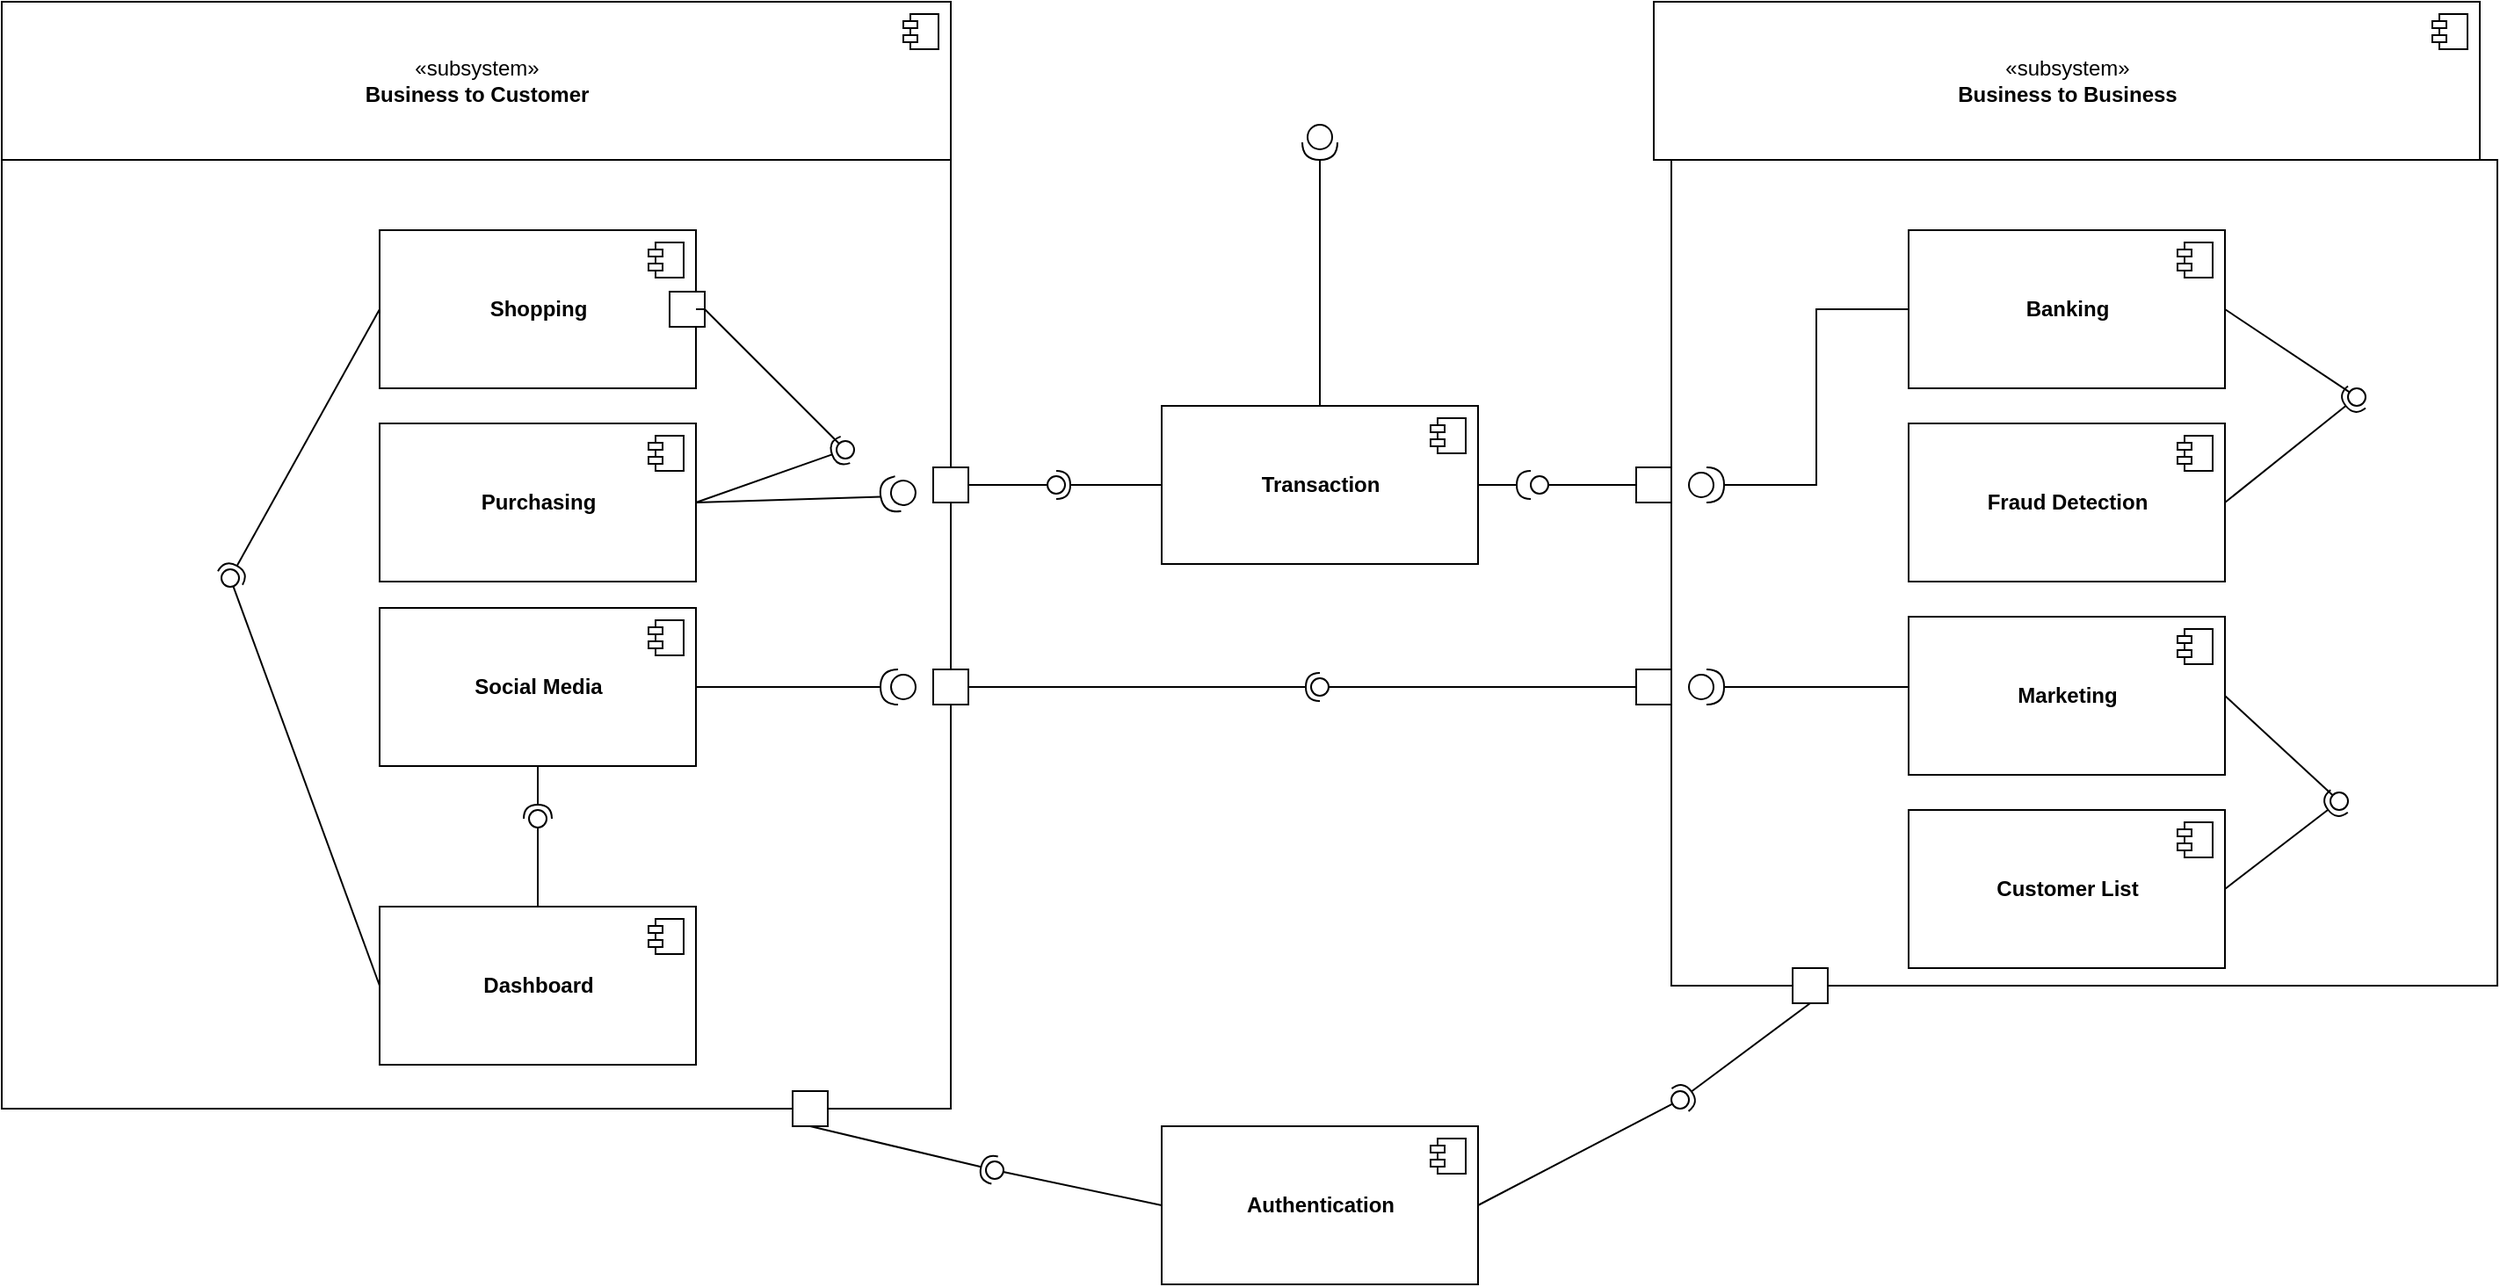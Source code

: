 <mxfile version="13.9.9" type="device"><diagram name="Page-1" id="e7e014a7-5840-1c2e-5031-d8a46d1fe8dd"><mxGraphModel dx="1422" dy="822" grid="1" gridSize="10" guides="1" tooltips="1" connect="1" arrows="1" fold="1" page="1" pageScale="1" pageWidth="1169" pageHeight="826" background="#ffffff" math="0" shadow="0"><root><mxCell id="0"/><mxCell id="1" parent="0"/><mxCell id="i81zHbJNCr-2gxilsnUM-1" value="«subsystem»&lt;br&gt;&lt;b&gt;Business to Customer&lt;/b&gt;" style="html=1;dropTarget=0;" parent="1" vertex="1"><mxGeometry x="150" y="90" width="540" height="90" as="geometry"/></mxCell><mxCell id="i81zHbJNCr-2gxilsnUM-2" value="" style="shape=module;jettyWidth=8;jettyHeight=4;" parent="i81zHbJNCr-2gxilsnUM-1" vertex="1"><mxGeometry x="1" width="20" height="20" relative="1" as="geometry"><mxPoint x="-27" y="7" as="offset"/></mxGeometry></mxCell><mxCell id="i81zHbJNCr-2gxilsnUM-3" value="" style="whiteSpace=wrap;html=1;aspect=fixed;" parent="1" vertex="1"><mxGeometry x="150" y="180" width="540" height="540" as="geometry"/></mxCell><mxCell id="i81zHbJNCr-2gxilsnUM-5" value="&lt;b&gt;Shopping&lt;/b&gt;" style="html=1;dropTarget=0;" parent="1" vertex="1"><mxGeometry x="365" y="220" width="180" height="90" as="geometry"/></mxCell><mxCell id="i81zHbJNCr-2gxilsnUM-6" value="" style="shape=module;jettyWidth=8;jettyHeight=4;" parent="i81zHbJNCr-2gxilsnUM-5" vertex="1"><mxGeometry x="1" width="20" height="20" relative="1" as="geometry"><mxPoint x="-27" y="7" as="offset"/></mxGeometry></mxCell><mxCell id="i81zHbJNCr-2gxilsnUM-7" value="&lt;b&gt;Purchasing&lt;/b&gt;" style="html=1;dropTarget=0;" parent="1" vertex="1"><mxGeometry x="365" y="330" width="180" height="90" as="geometry"/></mxCell><mxCell id="i81zHbJNCr-2gxilsnUM-8" value="" style="shape=module;jettyWidth=8;jettyHeight=4;" parent="i81zHbJNCr-2gxilsnUM-7" vertex="1"><mxGeometry x="1" width="20" height="20" relative="1" as="geometry"><mxPoint x="-27" y="7" as="offset"/></mxGeometry></mxCell><mxCell id="i81zHbJNCr-2gxilsnUM-9" value="&lt;b&gt;Social Media&lt;/b&gt;" style="html=1;dropTarget=0;" parent="1" vertex="1"><mxGeometry x="365" y="435" width="180" height="90" as="geometry"/></mxCell><mxCell id="i81zHbJNCr-2gxilsnUM-10" value="" style="shape=module;jettyWidth=8;jettyHeight=4;" parent="i81zHbJNCr-2gxilsnUM-9" vertex="1"><mxGeometry x="1" width="20" height="20" relative="1" as="geometry"><mxPoint x="-27" y="7" as="offset"/></mxGeometry></mxCell><mxCell id="i81zHbJNCr-2gxilsnUM-11" value="" style="rounded=0;orthogonalLoop=1;jettySize=auto;html=1;endArrow=none;endFill=0;exitX=1;exitY=0.5;exitDx=0;exitDy=0;" parent="1" source="i81zHbJNCr-2gxilsnUM-75" target="i81zHbJNCr-2gxilsnUM-13" edge="1"><mxGeometry relative="1" as="geometry"><mxPoint x="610" y="345" as="sourcePoint"/></mxGeometry></mxCell><mxCell id="i81zHbJNCr-2gxilsnUM-12" value="" style="rounded=0;orthogonalLoop=1;jettySize=auto;html=1;endArrow=halfCircle;endFill=0;entryX=0.5;entryY=0.5;entryDx=0;entryDy=0;endSize=6;strokeWidth=1;exitX=1;exitY=0.5;exitDx=0;exitDy=0;" parent="1" source="i81zHbJNCr-2gxilsnUM-7" target="i81zHbJNCr-2gxilsnUM-13" edge="1"><mxGeometry relative="1" as="geometry"><mxPoint x="650" y="345" as="sourcePoint"/></mxGeometry></mxCell><mxCell id="i81zHbJNCr-2gxilsnUM-13" value="" style="ellipse;whiteSpace=wrap;html=1;fontFamily=Helvetica;fontSize=12;fontColor=#000000;align=center;strokeColor=#000000;fillColor=#ffffff;points=[];aspect=fixed;resizable=0;" parent="1" vertex="1"><mxGeometry x="625" y="340" width="10" height="10" as="geometry"/></mxCell><mxCell id="i81zHbJNCr-2gxilsnUM-19" value="&lt;b&gt;Transaction&lt;/b&gt;" style="html=1;dropTarget=0;" parent="1" vertex="1"><mxGeometry x="810" y="320" width="180" height="90" as="geometry"/></mxCell><mxCell id="i81zHbJNCr-2gxilsnUM-20" value="" style="shape=module;jettyWidth=8;jettyHeight=4;" parent="i81zHbJNCr-2gxilsnUM-19" vertex="1"><mxGeometry x="1" width="20" height="20" relative="1" as="geometry"><mxPoint x="-27" y="7" as="offset"/></mxGeometry></mxCell><mxCell id="i81zHbJNCr-2gxilsnUM-21" value="" style="rounded=0;orthogonalLoop=1;jettySize=auto;html=1;endArrow=none;endFill=0;exitX=1;exitY=0.5;exitDx=0;exitDy=0;" parent="1" source="i81zHbJNCr-2gxilsnUM-25" target="i81zHbJNCr-2gxilsnUM-23" edge="1"><mxGeometry relative="1" as="geometry"><mxPoint x="730" y="365" as="sourcePoint"/></mxGeometry></mxCell><mxCell id="i81zHbJNCr-2gxilsnUM-22" value="" style="rounded=0;orthogonalLoop=1;jettySize=auto;html=1;endArrow=halfCircle;endFill=0;entryX=0.5;entryY=0.5;entryDx=0;entryDy=0;endSize=6;strokeWidth=1;exitX=0;exitY=0.5;exitDx=0;exitDy=0;" parent="1" source="i81zHbJNCr-2gxilsnUM-19" target="i81zHbJNCr-2gxilsnUM-23" edge="1"><mxGeometry relative="1" as="geometry"><mxPoint x="770" y="365" as="sourcePoint"/></mxGeometry></mxCell><mxCell id="i81zHbJNCr-2gxilsnUM-23" value="" style="ellipse;whiteSpace=wrap;html=1;fontFamily=Helvetica;fontSize=12;fontColor=#000000;align=center;strokeColor=#000000;fillColor=#ffffff;points=[];aspect=fixed;resizable=0;" parent="1" vertex="1"><mxGeometry x="745" y="360" width="10" height="10" as="geometry"/></mxCell><mxCell id="i81zHbJNCr-2gxilsnUM-25" value="" style="whiteSpace=wrap;html=1;aspect=fixed;" parent="1" vertex="1"><mxGeometry x="680" y="355" width="20" height="20" as="geometry"/></mxCell><mxCell id="i81zHbJNCr-2gxilsnUM-27" value="" style="shape=providedRequiredInterface;html=1;verticalLabelPosition=bottom;rotation=-190;" parent="1" vertex="1"><mxGeometry x="650" y="360" width="20" height="20" as="geometry"/></mxCell><mxCell id="i81zHbJNCr-2gxilsnUM-28" value="" style="endArrow=none;html=1;entryX=1;entryY=0.5;entryDx=0;entryDy=0;entryPerimeter=0;exitX=1;exitY=0.5;exitDx=0;exitDy=0;" parent="1" source="i81zHbJNCr-2gxilsnUM-7" target="i81zHbJNCr-2gxilsnUM-27" edge="1"><mxGeometry width="50" height="50" relative="1" as="geometry"><mxPoint x="580" y="500" as="sourcePoint"/><mxPoint x="630" y="450" as="targetPoint"/></mxGeometry></mxCell><mxCell id="i81zHbJNCr-2gxilsnUM-29" value="«subsystem»&lt;br&gt;&lt;b&gt;Business to Business&lt;/b&gt;" style="html=1;dropTarget=0;" parent="1" vertex="1"><mxGeometry x="1090" y="90" width="470" height="90" as="geometry"/></mxCell><mxCell id="i81zHbJNCr-2gxilsnUM-30" value="" style="shape=module;jettyWidth=8;jettyHeight=4;" parent="i81zHbJNCr-2gxilsnUM-29" vertex="1"><mxGeometry x="1" width="20" height="20" relative="1" as="geometry"><mxPoint x="-27" y="7" as="offset"/></mxGeometry></mxCell><mxCell id="i81zHbJNCr-2gxilsnUM-31" value="" style="whiteSpace=wrap;html=1;aspect=fixed;" parent="1" vertex="1"><mxGeometry x="1100" y="180" width="470" height="470" as="geometry"/></mxCell><mxCell id="i81zHbJNCr-2gxilsnUM-32" value="&lt;b&gt;Banking&lt;/b&gt;" style="html=1;dropTarget=0;" parent="1" vertex="1"><mxGeometry x="1235" y="220" width="180" height="90" as="geometry"/></mxCell><mxCell id="i81zHbJNCr-2gxilsnUM-33" value="" style="shape=module;jettyWidth=8;jettyHeight=4;" parent="i81zHbJNCr-2gxilsnUM-32" vertex="1"><mxGeometry x="1" width="20" height="20" relative="1" as="geometry"><mxPoint x="-27" y="7" as="offset"/></mxGeometry></mxCell><mxCell id="i81zHbJNCr-2gxilsnUM-34" value="&lt;b&gt;Fraud Detection&lt;/b&gt;" style="html=1;dropTarget=0;" parent="1" vertex="1"><mxGeometry x="1235" y="330" width="180" height="90" as="geometry"/></mxCell><mxCell id="i81zHbJNCr-2gxilsnUM-35" value="" style="shape=module;jettyWidth=8;jettyHeight=4;" parent="i81zHbJNCr-2gxilsnUM-34" vertex="1"><mxGeometry x="1" width="20" height="20" relative="1" as="geometry"><mxPoint x="-27" y="7" as="offset"/></mxGeometry></mxCell><mxCell id="i81zHbJNCr-2gxilsnUM-36" value="&lt;b&gt;Marketing&lt;/b&gt;" style="html=1;dropTarget=0;" parent="1" vertex="1"><mxGeometry x="1235" y="440" width="180" height="90" as="geometry"/></mxCell><mxCell id="i81zHbJNCr-2gxilsnUM-37" value="" style="shape=module;jettyWidth=8;jettyHeight=4;" parent="i81zHbJNCr-2gxilsnUM-36" vertex="1"><mxGeometry x="1" width="20" height="20" relative="1" as="geometry"><mxPoint x="-27" y="7" as="offset"/></mxGeometry></mxCell><mxCell id="i81zHbJNCr-2gxilsnUM-41" value="" style="whiteSpace=wrap;html=1;aspect=fixed;" parent="1" vertex="1"><mxGeometry x="1080" y="355" width="20" height="20" as="geometry"/></mxCell><mxCell id="i81zHbJNCr-2gxilsnUM-44" value="&lt;b&gt;Customer List&lt;/b&gt;" style="html=1;dropTarget=0;" parent="1" vertex="1"><mxGeometry x="1235" y="550" width="180" height="90" as="geometry"/></mxCell><mxCell id="i81zHbJNCr-2gxilsnUM-45" value="" style="shape=module;jettyWidth=8;jettyHeight=4;" parent="i81zHbJNCr-2gxilsnUM-44" vertex="1"><mxGeometry x="1" width="20" height="20" relative="1" as="geometry"><mxPoint x="-27" y="7" as="offset"/></mxGeometry></mxCell><mxCell id="i81zHbJNCr-2gxilsnUM-47" value="" style="rounded=0;orthogonalLoop=1;jettySize=auto;html=1;endArrow=none;endFill=0;exitX=1;exitY=0.5;exitDx=0;exitDy=0;" parent="1" source="i81zHbJNCr-2gxilsnUM-32" target="i81zHbJNCr-2gxilsnUM-49" edge="1"><mxGeometry relative="1" as="geometry"><mxPoint x="1470" y="285" as="sourcePoint"/></mxGeometry></mxCell><mxCell id="i81zHbJNCr-2gxilsnUM-48" value="" style="rounded=0;orthogonalLoop=1;jettySize=auto;html=1;endArrow=halfCircle;endFill=0;entryX=0.5;entryY=0.5;entryDx=0;entryDy=0;endSize=6;strokeWidth=1;exitX=1;exitY=0.5;exitDx=0;exitDy=0;" parent="1" source="i81zHbJNCr-2gxilsnUM-34" target="i81zHbJNCr-2gxilsnUM-49" edge="1"><mxGeometry relative="1" as="geometry"><mxPoint x="1510" y="285" as="sourcePoint"/></mxGeometry></mxCell><mxCell id="i81zHbJNCr-2gxilsnUM-49" value="" style="ellipse;whiteSpace=wrap;html=1;fontFamily=Helvetica;fontSize=12;fontColor=#000000;align=center;strokeColor=#000000;fillColor=#ffffff;points=[];aspect=fixed;resizable=0;" parent="1" vertex="1"><mxGeometry x="1485" y="310" width="10" height="10" as="geometry"/></mxCell><mxCell id="i81zHbJNCr-2gxilsnUM-50" value="" style="rounded=0;orthogonalLoop=1;jettySize=auto;html=1;endArrow=none;endFill=0;exitX=1;exitY=0.5;exitDx=0;exitDy=0;" parent="1" source="i81zHbJNCr-2gxilsnUM-36" target="i81zHbJNCr-2gxilsnUM-52" edge="1"><mxGeometry relative="1" as="geometry"><mxPoint x="1470" y="525" as="sourcePoint"/></mxGeometry></mxCell><mxCell id="i81zHbJNCr-2gxilsnUM-51" value="" style="rounded=0;orthogonalLoop=1;jettySize=auto;html=1;endArrow=halfCircle;endFill=0;entryX=0.5;entryY=0.5;entryDx=0;entryDy=0;endSize=6;strokeWidth=1;exitX=1;exitY=0.5;exitDx=0;exitDy=0;" parent="1" source="i81zHbJNCr-2gxilsnUM-44" target="i81zHbJNCr-2gxilsnUM-52" edge="1"><mxGeometry relative="1" as="geometry"><mxPoint x="1510" y="525" as="sourcePoint"/></mxGeometry></mxCell><mxCell id="i81zHbJNCr-2gxilsnUM-52" value="" style="ellipse;whiteSpace=wrap;html=1;fontFamily=Helvetica;fontSize=12;fontColor=#000000;align=center;strokeColor=#000000;fillColor=#ffffff;points=[];aspect=fixed;resizable=0;" parent="1" vertex="1"><mxGeometry x="1475" y="540" width="10" height="10" as="geometry"/></mxCell><mxCell id="i81zHbJNCr-2gxilsnUM-54" style="edgeStyle=orthogonalEdgeStyle;rounded=0;orthogonalLoop=1;jettySize=auto;html=1;entryX=0;entryY=0.5;entryDx=0;entryDy=0;endArrow=none;endFill=0;" parent="1" source="i81zHbJNCr-2gxilsnUM-53" target="i81zHbJNCr-2gxilsnUM-32" edge="1"><mxGeometry relative="1" as="geometry"/></mxCell><mxCell id="i81zHbJNCr-2gxilsnUM-53" value="" style="shape=providedRequiredInterface;html=1;verticalLabelPosition=bottom;" parent="1" vertex="1"><mxGeometry x="1110" y="355" width="20" height="20" as="geometry"/></mxCell><mxCell id="i81zHbJNCr-2gxilsnUM-55" value="" style="rounded=0;orthogonalLoop=1;jettySize=auto;html=1;endArrow=none;endFill=0;exitX=0;exitY=0.5;exitDx=0;exitDy=0;" parent="1" source="i81zHbJNCr-2gxilsnUM-41" target="i81zHbJNCr-2gxilsnUM-57" edge="1"><mxGeometry relative="1" as="geometry"><mxPoint x="1000" y="465" as="sourcePoint"/></mxGeometry></mxCell><mxCell id="i81zHbJNCr-2gxilsnUM-56" value="" style="rounded=0;orthogonalLoop=1;jettySize=auto;html=1;endArrow=halfCircle;endFill=0;endSize=6;strokeWidth=1;exitX=1;exitY=0.5;exitDx=0;exitDy=0;" parent="1" source="i81zHbJNCr-2gxilsnUM-57" edge="1"><mxGeometry relative="1" as="geometry"><mxPoint x="1040" y="465" as="sourcePoint"/><mxPoint x="1030" y="365" as="targetPoint"/></mxGeometry></mxCell><mxCell id="i81zHbJNCr-2gxilsnUM-57" value="" style="ellipse;whiteSpace=wrap;html=1;fontFamily=Helvetica;fontSize=12;fontColor=#000000;align=center;strokeColor=#000000;fillColor=#ffffff;points=[];aspect=fixed;resizable=0;" parent="1" vertex="1"><mxGeometry x="1020" y="360" width="10" height="10" as="geometry"/></mxCell><mxCell id="i81zHbJNCr-2gxilsnUM-58" value="" style="rounded=0;orthogonalLoop=1;jettySize=auto;html=1;endArrow=halfCircle;endFill=0;endSize=6;strokeWidth=1;exitX=1;exitY=0.5;exitDx=0;exitDy=0;" parent="1" source="i81zHbJNCr-2gxilsnUM-19" target="i81zHbJNCr-2gxilsnUM-57" edge="1"><mxGeometry relative="1" as="geometry"><mxPoint x="990" y="365" as="sourcePoint"/><mxPoint x="1030" y="365" as="targetPoint"/></mxGeometry></mxCell><mxCell id="i81zHbJNCr-2gxilsnUM-65" value="" style="whiteSpace=wrap;html=1;aspect=fixed;" parent="1" vertex="1"><mxGeometry x="600" y="710" width="20" height="20" as="geometry"/></mxCell><mxCell id="i81zHbJNCr-2gxilsnUM-66" value="" style="whiteSpace=wrap;html=1;aspect=fixed;" parent="1" vertex="1"><mxGeometry x="1169" y="640" width="20" height="20" as="geometry"/></mxCell><mxCell id="i81zHbJNCr-2gxilsnUM-67" value="&lt;b&gt;Authentication&lt;/b&gt;" style="html=1;dropTarget=0;" parent="1" vertex="1"><mxGeometry x="810" y="730" width="180" height="90" as="geometry"/></mxCell><mxCell id="i81zHbJNCr-2gxilsnUM-68" value="" style="shape=module;jettyWidth=8;jettyHeight=4;" parent="i81zHbJNCr-2gxilsnUM-67" vertex="1"><mxGeometry x="1" width="20" height="20" relative="1" as="geometry"><mxPoint x="-27" y="7" as="offset"/></mxGeometry></mxCell><mxCell id="i81zHbJNCr-2gxilsnUM-69" value="" style="rounded=0;orthogonalLoop=1;jettySize=auto;html=1;endArrow=none;endFill=0;exitX=0;exitY=0.5;exitDx=0;exitDy=0;" parent="1" source="i81zHbJNCr-2gxilsnUM-67" target="i81zHbJNCr-2gxilsnUM-71" edge="1"><mxGeometry relative="1" as="geometry"><mxPoint x="580" y="755" as="sourcePoint"/></mxGeometry></mxCell><mxCell id="i81zHbJNCr-2gxilsnUM-70" value="" style="rounded=0;orthogonalLoop=1;jettySize=auto;html=1;endArrow=halfCircle;endFill=0;entryX=0.5;entryY=0.5;entryDx=0;entryDy=0;endSize=6;strokeWidth=1;exitX=0.5;exitY=1;exitDx=0;exitDy=0;" parent="1" source="i81zHbJNCr-2gxilsnUM-65" target="i81zHbJNCr-2gxilsnUM-71" edge="1"><mxGeometry relative="1" as="geometry"><mxPoint x="620" y="755" as="sourcePoint"/></mxGeometry></mxCell><mxCell id="i81zHbJNCr-2gxilsnUM-71" value="" style="ellipse;whiteSpace=wrap;html=1;fontFamily=Helvetica;fontSize=12;fontColor=#000000;align=center;strokeColor=#000000;fillColor=#ffffff;points=[];aspect=fixed;resizable=0;" parent="1" vertex="1"><mxGeometry x="710" y="750" width="10" height="10" as="geometry"/></mxCell><mxCell id="i81zHbJNCr-2gxilsnUM-72" value="" style="rounded=0;orthogonalLoop=1;jettySize=auto;html=1;endArrow=none;endFill=0;exitX=1;exitY=0.5;exitDx=0;exitDy=0;" parent="1" source="i81zHbJNCr-2gxilsnUM-67" target="i81zHbJNCr-2gxilsnUM-74" edge="1"><mxGeometry relative="1" as="geometry"><mxPoint x="1160" y="745" as="sourcePoint"/></mxGeometry></mxCell><mxCell id="i81zHbJNCr-2gxilsnUM-73" value="" style="rounded=0;orthogonalLoop=1;jettySize=auto;html=1;endArrow=halfCircle;endFill=0;entryX=0.5;entryY=0.5;entryDx=0;entryDy=0;endSize=6;strokeWidth=1;exitX=0.5;exitY=1;exitDx=0;exitDy=0;" parent="1" source="i81zHbJNCr-2gxilsnUM-66" target="i81zHbJNCr-2gxilsnUM-74" edge="1"><mxGeometry relative="1" as="geometry"><mxPoint x="1200" y="745" as="sourcePoint"/></mxGeometry></mxCell><mxCell id="i81zHbJNCr-2gxilsnUM-74" value="" style="ellipse;whiteSpace=wrap;html=1;fontFamily=Helvetica;fontSize=12;fontColor=#000000;align=center;strokeColor=#000000;fillColor=#ffffff;points=[];aspect=fixed;resizable=0;" parent="1" vertex="1"><mxGeometry x="1100" y="710" width="10" height="10" as="geometry"/></mxCell><mxCell id="i81zHbJNCr-2gxilsnUM-75" value="" style="whiteSpace=wrap;html=1;aspect=fixed;" parent="1" vertex="1"><mxGeometry x="530" y="255" width="20" height="20" as="geometry"/></mxCell><mxCell id="i81zHbJNCr-2gxilsnUM-76" value="" style="rounded=0;orthogonalLoop=1;jettySize=auto;html=1;endArrow=none;endFill=0;exitX=1;exitY=0.5;exitDx=0;exitDy=0;" parent="1" source="i81zHbJNCr-2gxilsnUM-5" target="i81zHbJNCr-2gxilsnUM-75" edge="1"><mxGeometry relative="1" as="geometry"><mxPoint x="545" y="265" as="sourcePoint"/><mxPoint x="626.359" y="341.573" as="targetPoint"/></mxGeometry></mxCell><mxCell id="i81zHbJNCr-2gxilsnUM-77" value="" style="shape=providedRequiredInterface;html=1;verticalLabelPosition=bottom;rotation=90;" parent="1" vertex="1"><mxGeometry x="890" y="160" width="20" height="20" as="geometry"/></mxCell><mxCell id="i81zHbJNCr-2gxilsnUM-78" value="" style="endArrow=none;html=1;entryX=1;entryY=0.5;entryDx=0;entryDy=0;entryPerimeter=0;exitX=0.5;exitY=0;exitDx=0;exitDy=0;" parent="1" source="i81zHbJNCr-2gxilsnUM-19" target="i81zHbJNCr-2gxilsnUM-77" edge="1"><mxGeometry width="50" height="50" relative="1" as="geometry"><mxPoint x="880" y="290" as="sourcePoint"/><mxPoint x="930" y="240" as="targetPoint"/></mxGeometry></mxCell><mxCell id="sugh8oWI7OMzXDMy-0P4-1" value="" style="whiteSpace=wrap;html=1;aspect=fixed;" vertex="1" parent="1"><mxGeometry x="1080" y="470" width="20" height="20" as="geometry"/></mxCell><mxCell id="sugh8oWI7OMzXDMy-0P4-2" value="" style="whiteSpace=wrap;html=1;aspect=fixed;" vertex="1" parent="1"><mxGeometry x="680" y="470" width="20" height="20" as="geometry"/></mxCell><mxCell id="sugh8oWI7OMzXDMy-0P4-6" value="" style="rounded=0;orthogonalLoop=1;jettySize=auto;html=1;endArrow=none;endFill=0;exitX=0;exitY=0.5;exitDx=0;exitDy=0;" edge="1" target="sugh8oWI7OMzXDMy-0P4-8" parent="1" source="sugh8oWI7OMzXDMy-0P4-1"><mxGeometry relative="1" as="geometry"><mxPoint x="880" y="500" as="sourcePoint"/></mxGeometry></mxCell><mxCell id="sugh8oWI7OMzXDMy-0P4-7" value="" style="rounded=0;orthogonalLoop=1;jettySize=auto;html=1;endArrow=halfCircle;endFill=0;entryX=0.5;entryY=0.5;entryDx=0;entryDy=0;endSize=6;strokeWidth=1;exitX=1;exitY=0.5;exitDx=0;exitDy=0;" edge="1" target="sugh8oWI7OMzXDMy-0P4-8" parent="1" source="sugh8oWI7OMzXDMy-0P4-2"><mxGeometry relative="1" as="geometry"><mxPoint x="920" y="500" as="sourcePoint"/></mxGeometry></mxCell><mxCell id="sugh8oWI7OMzXDMy-0P4-8" value="" style="ellipse;whiteSpace=wrap;html=1;fontFamily=Helvetica;fontSize=12;fontColor=#000000;align=center;strokeColor=#000000;fillColor=#ffffff;points=[];aspect=fixed;resizable=0;" vertex="1" parent="1"><mxGeometry x="895" y="475" width="10" height="10" as="geometry"/></mxCell><mxCell id="sugh8oWI7OMzXDMy-0P4-10" style="edgeStyle=orthogonalEdgeStyle;rounded=0;orthogonalLoop=1;jettySize=auto;html=1;exitX=1;exitY=0.5;exitDx=0;exitDy=0;exitPerimeter=0;endArrow=none;endFill=0;" edge="1" parent="1" source="sugh8oWI7OMzXDMy-0P4-9"><mxGeometry relative="1" as="geometry"><mxPoint x="1235" y="480" as="targetPoint"/><Array as="points"><mxPoint x="1235" y="480"/></Array></mxGeometry></mxCell><mxCell id="sugh8oWI7OMzXDMy-0P4-9" value="" style="shape=providedRequiredInterface;html=1;verticalLabelPosition=bottom;" vertex="1" parent="1"><mxGeometry x="1110" y="470" width="20" height="20" as="geometry"/></mxCell><mxCell id="sugh8oWI7OMzXDMy-0P4-13" style="edgeStyle=orthogonalEdgeStyle;rounded=0;orthogonalLoop=1;jettySize=auto;html=1;exitX=1;exitY=0.5;exitDx=0;exitDy=0;exitPerimeter=0;entryX=1;entryY=0.5;entryDx=0;entryDy=0;endArrow=none;endFill=0;" edge="1" parent="1" source="sugh8oWI7OMzXDMy-0P4-12" target="i81zHbJNCr-2gxilsnUM-9"><mxGeometry relative="1" as="geometry"/></mxCell><mxCell id="sugh8oWI7OMzXDMy-0P4-12" value="" style="shape=providedRequiredInterface;html=1;verticalLabelPosition=bottom;rotation=-180;" vertex="1" parent="1"><mxGeometry x="650" y="470" width="20" height="20" as="geometry"/></mxCell><mxCell id="sugh8oWI7OMzXDMy-0P4-16" value="&lt;b&gt;Dashboard&lt;/b&gt;" style="html=1;dropTarget=0;" vertex="1" parent="1"><mxGeometry x="365" y="605" width="180" height="90" as="geometry"/></mxCell><mxCell id="sugh8oWI7OMzXDMy-0P4-17" value="" style="shape=module;jettyWidth=8;jettyHeight=4;" vertex="1" parent="sugh8oWI7OMzXDMy-0P4-16"><mxGeometry x="1" width="20" height="20" relative="1" as="geometry"><mxPoint x="-27" y="7" as="offset"/></mxGeometry></mxCell><mxCell id="sugh8oWI7OMzXDMy-0P4-18" value="" style="rounded=0;orthogonalLoop=1;jettySize=auto;html=1;endArrow=none;endFill=0;exitX=0.5;exitY=0;exitDx=0;exitDy=0;" edge="1" target="sugh8oWI7OMzXDMy-0P4-20" parent="1" source="sugh8oWI7OMzXDMy-0P4-16"><mxGeometry relative="1" as="geometry"><mxPoint x="435" y="555" as="sourcePoint"/></mxGeometry></mxCell><mxCell id="sugh8oWI7OMzXDMy-0P4-19" value="" style="rounded=0;orthogonalLoop=1;jettySize=auto;html=1;endArrow=halfCircle;endFill=0;entryX=0.5;entryY=0.5;entryDx=0;entryDy=0;endSize=6;strokeWidth=1;exitX=0.5;exitY=1;exitDx=0;exitDy=0;" edge="1" target="sugh8oWI7OMzXDMy-0P4-20" parent="1" source="i81zHbJNCr-2gxilsnUM-9"><mxGeometry relative="1" as="geometry"><mxPoint x="475" y="555" as="sourcePoint"/></mxGeometry></mxCell><mxCell id="sugh8oWI7OMzXDMy-0P4-20" value="" style="ellipse;whiteSpace=wrap;html=1;fontFamily=Helvetica;fontSize=12;fontColor=#000000;align=center;strokeColor=#000000;fillColor=#ffffff;points=[];aspect=fixed;resizable=0;" vertex="1" parent="1"><mxGeometry x="450" y="550" width="10" height="10" as="geometry"/></mxCell><mxCell id="sugh8oWI7OMzXDMy-0P4-21" value="" style="rounded=0;orthogonalLoop=1;jettySize=auto;html=1;endArrow=none;endFill=0;exitX=0;exitY=0.5;exitDx=0;exitDy=0;" edge="1" target="sugh8oWI7OMzXDMy-0P4-23" parent="1" source="sugh8oWI7OMzXDMy-0P4-16"><mxGeometry relative="1" as="geometry"><mxPoint x="260" y="418" as="sourcePoint"/></mxGeometry></mxCell><mxCell id="sugh8oWI7OMzXDMy-0P4-22" value="" style="rounded=0;orthogonalLoop=1;jettySize=auto;html=1;endArrow=halfCircle;endFill=0;entryX=0.5;entryY=0.5;entryDx=0;entryDy=0;endSize=6;strokeWidth=1;exitX=0;exitY=0.5;exitDx=0;exitDy=0;" edge="1" target="sugh8oWI7OMzXDMy-0P4-23" parent="1" source="i81zHbJNCr-2gxilsnUM-5"><mxGeometry relative="1" as="geometry"><mxPoint x="300" y="418" as="sourcePoint"/></mxGeometry></mxCell><mxCell id="sugh8oWI7OMzXDMy-0P4-23" value="" style="ellipse;whiteSpace=wrap;html=1;fontFamily=Helvetica;fontSize=12;fontColor=#000000;align=center;strokeColor=#000000;fillColor=#ffffff;points=[];aspect=fixed;resizable=0;" vertex="1" parent="1"><mxGeometry x="275" y="413" width="10" height="10" as="geometry"/></mxCell></root></mxGraphModel></diagram></mxfile>